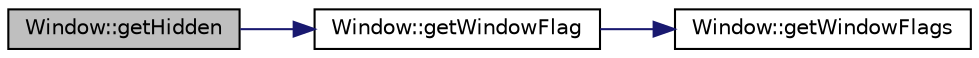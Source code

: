 digraph "Window::getHidden"
{
  edge [fontname="Helvetica",fontsize="10",labelfontname="Helvetica",labelfontsize="10"];
  node [fontname="Helvetica",fontsize="10",shape=record];
  rankdir="LR";
  Node1 [label="Window::getHidden",height=0.2,width=0.4,color="black", fillcolor="grey75", style="filled", fontcolor="black"];
  Node1 -> Node2 [color="midnightblue",fontsize="10",style="solid",fontname="Helvetica"];
  Node2 [label="Window::getWindowFlag",height=0.2,width=0.4,color="black", fillcolor="white", style="filled",URL="$class_window.html#a86c00aa8915bbfc54462828b8c8c02d9"];
  Node2 -> Node3 [color="midnightblue",fontsize="10",style="solid",fontname="Helvetica"];
  Node3 [label="Window::getWindowFlags",height=0.2,width=0.4,color="black", fillcolor="white", style="filled",URL="$class_window.html#aca4fc5eabb2ba61caccd3a080ba83772"];
}
